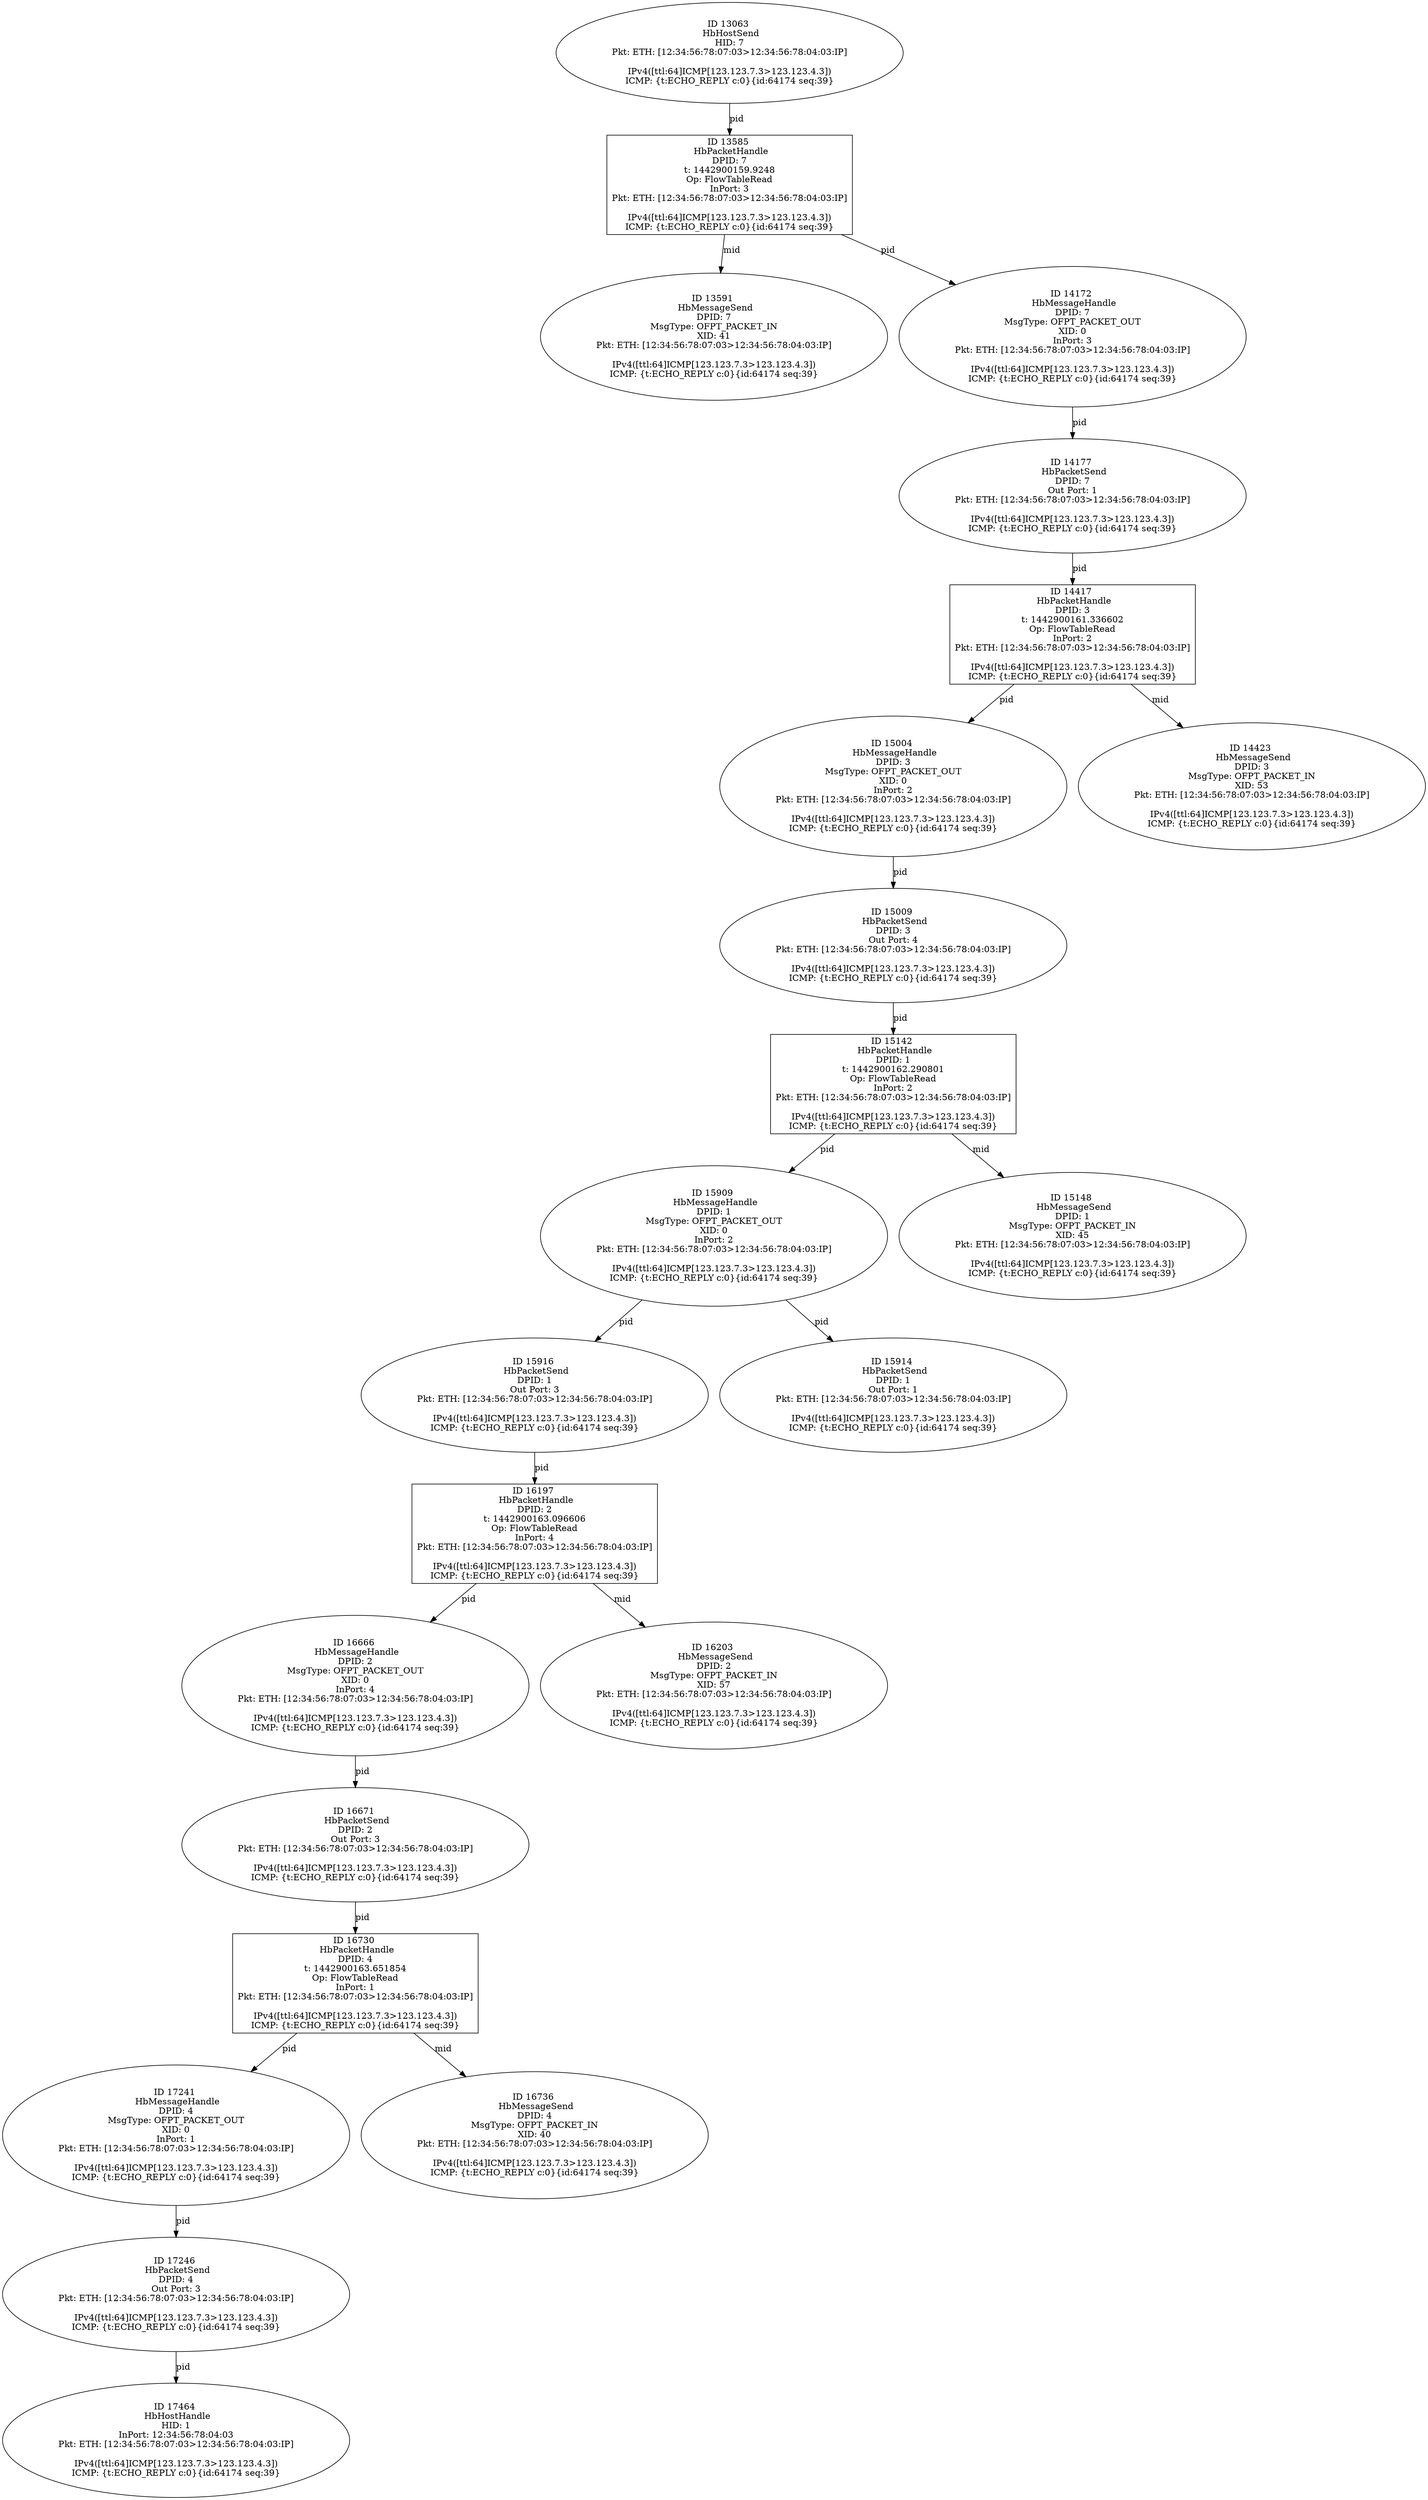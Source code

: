 strict digraph G {
13063 [shape=oval, event=<hb_events.HbHostSend object at 0x10acb8690>, label="ID 13063 
 HbHostSend
HID: 7
Pkt: ETH: [12:34:56:78:07:03>12:34:56:78:04:03:IP]

IPv4([ttl:64]ICMP[123.123.7.3>123.123.4.3])
ICMP: {t:ECHO_REPLY c:0}{id:64174 seq:39}"];
15916 [shape=oval, event=<hb_events.HbPacketSend object at 0x10b305290>, label="ID 15916 
 HbPacketSend
DPID: 1
Out Port: 3
Pkt: ETH: [12:34:56:78:07:03>12:34:56:78:04:03:IP]

IPv4([ttl:64]ICMP[123.123.7.3>123.123.4.3])
ICMP: {t:ECHO_REPLY c:0}{id:64174 seq:39}"];
13585 [shape=box, event=<hb_events.HbPacketHandle object at 0x10aeb3390>, label="ID 13585 
 HbPacketHandle
DPID: 7
t: 1442900159.9248
Op: FlowTableRead
InPort: 3
Pkt: ETH: [12:34:56:78:07:03>12:34:56:78:04:03:IP]

IPv4([ttl:64]ICMP[123.123.7.3>123.123.4.3])
ICMP: {t:ECHO_REPLY c:0}{id:64174 seq:39}"];
13591 [shape=oval, event=<hb_events.HbMessageSend object at 0x10aeb3e50>, label="ID 13591 
 HbMessageSend
DPID: 7
MsgType: OFPT_PACKET_IN
XID: 41
Pkt: ETH: [12:34:56:78:07:03>12:34:56:78:04:03:IP]

IPv4([ttl:64]ICMP[123.123.7.3>123.123.4.3])
ICMP: {t:ECHO_REPLY c:0}{id:64174 seq:39}"];
16666 [shape=oval, event=<hb_events.HbMessageHandle object at 0x10b4c6910>, label="ID 16666 
 HbMessageHandle
DPID: 2
MsgType: OFPT_PACKET_OUT
XID: 0
InPort: 4
Pkt: ETH: [12:34:56:78:07:03>12:34:56:78:04:03:IP]

IPv4([ttl:64]ICMP[123.123.7.3>123.123.4.3])
ICMP: {t:ECHO_REPLY c:0}{id:64174 seq:39}"];
15004 [shape=oval, event=<hb_events.HbMessageHandle object at 0x10b18f3d0>, label="ID 15004 
 HbMessageHandle
DPID: 3
MsgType: OFPT_PACKET_OUT
XID: 0
InPort: 2
Pkt: ETH: [12:34:56:78:07:03>12:34:56:78:04:03:IP]

IPv4([ttl:64]ICMP[123.123.7.3>123.123.4.3])
ICMP: {t:ECHO_REPLY c:0}{id:64174 seq:39}"];
16671 [shape=oval, event=<hb_events.HbPacketSend object at 0x10b4ccc10>, label="ID 16671 
 HbPacketSend
DPID: 2
Out Port: 3
Pkt: ETH: [12:34:56:78:07:03>12:34:56:78:04:03:IP]

IPv4([ttl:64]ICMP[123.123.7.3>123.123.4.3])
ICMP: {t:ECHO_REPLY c:0}{id:64174 seq:39}"];
15009 [shape=oval, event=<hb_events.HbPacketSend object at 0x10b18f350>, label="ID 15009 
 HbPacketSend
DPID: 3
Out Port: 4
Pkt: ETH: [12:34:56:78:07:03>12:34:56:78:04:03:IP]

IPv4([ttl:64]ICMP[123.123.7.3>123.123.4.3])
ICMP: {t:ECHO_REPLY c:0}{id:64174 seq:39}"];
15909 [shape=oval, event=<hb_events.HbMessageHandle object at 0x10b301b10>, label="ID 15909 
 HbMessageHandle
DPID: 1
MsgType: OFPT_PACKET_OUT
XID: 0
InPort: 2
Pkt: ETH: [12:34:56:78:07:03>12:34:56:78:04:03:IP]

IPv4([ttl:64]ICMP[123.123.7.3>123.123.4.3])
ICMP: {t:ECHO_REPLY c:0}{id:64174 seq:39}"];
15142 [shape=box, event=<hb_events.HbPacketHandle object at 0x10b1b4f50>, label="ID 15142 
 HbPacketHandle
DPID: 1
t: 1442900162.290801
Op: FlowTableRead
InPort: 2
Pkt: ETH: [12:34:56:78:07:03>12:34:56:78:04:03:IP]

IPv4([ttl:64]ICMP[123.123.7.3>123.123.4.3])
ICMP: {t:ECHO_REPLY c:0}{id:64174 seq:39}"];
15914 [shape=oval, event=<hb_events.HbPacketSend object at 0x10b305050>, label="ID 15914 
 HbPacketSend
DPID: 1
Out Port: 1
Pkt: ETH: [12:34:56:78:07:03>12:34:56:78:04:03:IP]

IPv4([ttl:64]ICMP[123.123.7.3>123.123.4.3])
ICMP: {t:ECHO_REPLY c:0}{id:64174 seq:39}"];
15148 [shape=oval, event=<hb_events.HbMessageSend object at 0x10b1ba6d0>, label="ID 15148 
 HbMessageSend
DPID: 1
MsgType: OFPT_PACKET_IN
XID: 45
Pkt: ETH: [12:34:56:78:07:03>12:34:56:78:04:03:IP]

IPv4([ttl:64]ICMP[123.123.7.3>123.123.4.3])
ICMP: {t:ECHO_REPLY c:0}{id:64174 seq:39}"];
17464 [shape=oval, event=<hb_events.HbHostHandle object at 0x10b783d90>, label="ID 17464 
 HbHostHandle
HID: 1
InPort: 12:34:56:78:04:03
Pkt: ETH: [12:34:56:78:07:03>12:34:56:78:04:03:IP]

IPv4([ttl:64]ICMP[123.123.7.3>123.123.4.3])
ICMP: {t:ECHO_REPLY c:0}{id:64174 seq:39}"];
16197 [shape=box, event=<hb_events.HbPacketHandle object at 0x10b3a2c50>, label="ID 16197 
 HbPacketHandle
DPID: 2
t: 1442900163.096606
Op: FlowTableRead
InPort: 4
Pkt: ETH: [12:34:56:78:07:03>12:34:56:78:04:03:IP]

IPv4([ttl:64]ICMP[123.123.7.3>123.123.4.3])
ICMP: {t:ECHO_REPLY c:0}{id:64174 seq:39}"];
16203 [shape=oval, event=<hb_events.HbMessageSend object at 0x10b3abed0>, label="ID 16203 
 HbMessageSend
DPID: 2
MsgType: OFPT_PACKET_IN
XID: 57
Pkt: ETH: [12:34:56:78:07:03>12:34:56:78:04:03:IP]

IPv4([ttl:64]ICMP[123.123.7.3>123.123.4.3])
ICMP: {t:ECHO_REPLY c:0}{id:64174 seq:39}"];
14417 [shape=box, event=<hb_events.HbPacketHandle object at 0x10b084610>, label="ID 14417 
 HbPacketHandle
DPID: 3
t: 1442900161.336602
Op: FlowTableRead
InPort: 2
Pkt: ETH: [12:34:56:78:07:03>12:34:56:78:04:03:IP]

IPv4([ttl:64]ICMP[123.123.7.3>123.123.4.3])
ICMP: {t:ECHO_REPLY c:0}{id:64174 seq:39}"];
14423 [shape=oval, event=<hb_events.HbMessageSend object at 0x10b084dd0>, label="ID 14423 
 HbMessageSend
DPID: 3
MsgType: OFPT_PACKET_IN
XID: 53
Pkt: ETH: [12:34:56:78:07:03>12:34:56:78:04:03:IP]

IPv4([ttl:64]ICMP[123.123.7.3>123.123.4.3])
ICMP: {t:ECHO_REPLY c:0}{id:64174 seq:39}"];
17241 [shape=oval, event=<hb_events.HbMessageHandle object at 0x10b5d3950>, label="ID 17241 
 HbMessageHandle
DPID: 4
MsgType: OFPT_PACKET_OUT
XID: 0
InPort: 1
Pkt: ETH: [12:34:56:78:07:03>12:34:56:78:04:03:IP]

IPv4([ttl:64]ICMP[123.123.7.3>123.123.4.3])
ICMP: {t:ECHO_REPLY c:0}{id:64174 seq:39}"];
16730 [shape=box, event=<hb_events.HbPacketHandle object at 0x10b4d8210>, label="ID 16730 
 HbPacketHandle
DPID: 4
t: 1442900163.651854
Op: FlowTableRead
InPort: 1
Pkt: ETH: [12:34:56:78:07:03>12:34:56:78:04:03:IP]

IPv4([ttl:64]ICMP[123.123.7.3>123.123.4.3])
ICMP: {t:ECHO_REPLY c:0}{id:64174 seq:39}"];
14172 [shape=oval, event=<hb_events.HbMessageHandle object at 0x10b00ded0>, label="ID 14172 
 HbMessageHandle
DPID: 7
MsgType: OFPT_PACKET_OUT
XID: 0
InPort: 3
Pkt: ETH: [12:34:56:78:07:03>12:34:56:78:04:03:IP]

IPv4([ttl:64]ICMP[123.123.7.3>123.123.4.3])
ICMP: {t:ECHO_REPLY c:0}{id:64174 seq:39}"];
17246 [shape=oval, event=<hb_events.HbPacketSend object at 0x10b68f0d0>, label="ID 17246 
 HbPacketSend
DPID: 4
Out Port: 3
Pkt: ETH: [12:34:56:78:07:03>12:34:56:78:04:03:IP]

IPv4([ttl:64]ICMP[123.123.7.3>123.123.4.3])
ICMP: {t:ECHO_REPLY c:0}{id:64174 seq:39}"];
16736 [shape=oval, event=<hb_events.HbMessageSend object at 0x10b4d8650>, label="ID 16736 
 HbMessageSend
DPID: 4
MsgType: OFPT_PACKET_IN
XID: 40
Pkt: ETH: [12:34:56:78:07:03>12:34:56:78:04:03:IP]

IPv4([ttl:64]ICMP[123.123.7.3>123.123.4.3])
ICMP: {t:ECHO_REPLY c:0}{id:64174 seq:39}"];
14177 [shape=oval, event=<hb_events.HbPacketSend object at 0x10b013650>, label="ID 14177 
 HbPacketSend
DPID: 7
Out Port: 1
Pkt: ETH: [12:34:56:78:07:03>12:34:56:78:04:03:IP]

IPv4([ttl:64]ICMP[123.123.7.3>123.123.4.3])
ICMP: {t:ECHO_REPLY c:0}{id:64174 seq:39}"];
13063 -> 13585  [rel=pid, label=pid];
15916 -> 16197  [rel=pid, label=pid];
13585 -> 14172  [rel=pid, label=pid];
13585 -> 13591  [rel=mid, label=mid];
16666 -> 16671  [rel=pid, label=pid];
15004 -> 15009  [rel=pid, label=pid];
16671 -> 16730  [rel=pid, label=pid];
15009 -> 15142  [rel=pid, label=pid];
15909 -> 15914  [rel=pid, label=pid];
15909 -> 15916  [rel=pid, label=pid];
15142 -> 15148  [rel=mid, label=mid];
15142 -> 15909  [rel=pid, label=pid];
16197 -> 16666  [rel=pid, label=pid];
16197 -> 16203  [rel=mid, label=mid];
14417 -> 15004  [rel=pid, label=pid];
14417 -> 14423  [rel=mid, label=mid];
17241 -> 17246  [rel=pid, label=pid];
16730 -> 16736  [rel=mid, label=mid];
16730 -> 17241  [rel=pid, label=pid];
14172 -> 14177  [rel=pid, label=pid];
17246 -> 17464  [rel=pid, label=pid];
14177 -> 14417  [rel=pid, label=pid];
}
